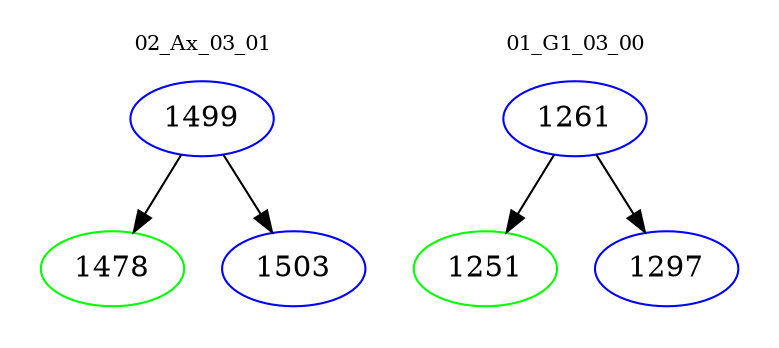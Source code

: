 digraph{
subgraph cluster_0 {
color = white
label = "02_Ax_03_01";
fontsize=10;
T0_1499 [label="1499", color="blue"]
T0_1499 -> T0_1478 [color="black"]
T0_1478 [label="1478", color="green"]
T0_1499 -> T0_1503 [color="black"]
T0_1503 [label="1503", color="blue"]
}
subgraph cluster_1 {
color = white
label = "01_G1_03_00";
fontsize=10;
T1_1261 [label="1261", color="blue"]
T1_1261 -> T1_1251 [color="black"]
T1_1251 [label="1251", color="green"]
T1_1261 -> T1_1297 [color="black"]
T1_1297 [label="1297", color="blue"]
}
}
